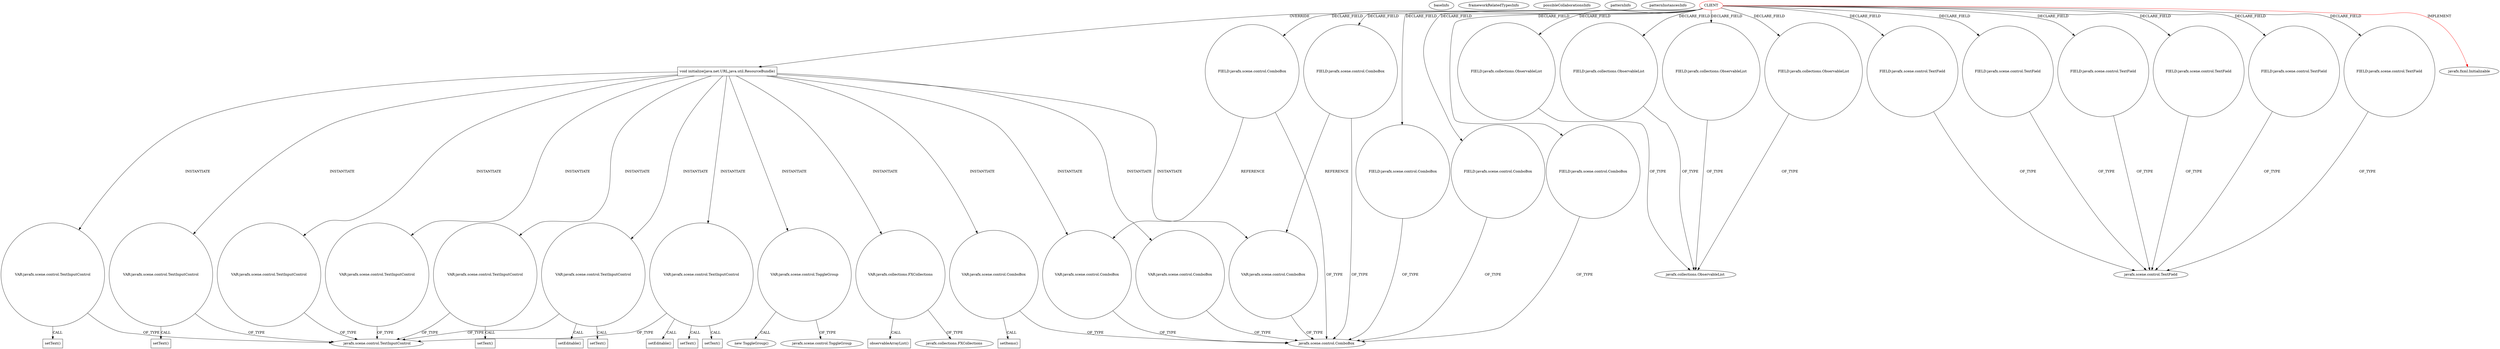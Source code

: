 digraph {
baseInfo[graphId=2550,category="pattern",isAnonymous=false,possibleRelation=false]
frameworkRelatedTypesInfo[0="javafx.fxml.Initializable"]
possibleCollaborationsInfo[]
patternInfo[frequency=2.0,patternRootClient=0]
patternInstancesInfo[0="bianconejo-CEFX~/bianconejo-CEFX/CEFX-master/src/cefx/CECommandeController.java~CECommandeController~2084",1="killjoy64-Scouting~/killjoy64-Scouting/Scouting-master/Robotics Scouting Client/src/org/petoskeypaladins/scouting/client/Controller.java~Controller~3456"]
295[label="new ToggleGroup()",vertexType="CONSTRUCTOR_CALL",isFrameworkType=false]
296[label="VAR:javafx.scene.control.ToggleGroup",vertexType="VARIABLE_EXPRESION",isFrameworkType=false,shape=circle]
104[label="void initialize(java.net.URL,java.util.ResourceBundle)",vertexType="OVERRIDING_METHOD_DECLARATION",isFrameworkType=false,shape=box]
0[label="CLIENT",vertexType="ROOT_CLIENT_CLASS_DECLARATION",isFrameworkType=false,color=red]
151[label="VAR:javafx.collections.FXCollections",vertexType="VARIABLE_EXPRESION",isFrameworkType=false,shape=circle]
62[label="FIELD:javafx.collections.ObservableList",vertexType="FIELD_DECLARATION",isFrameworkType=false,shape=circle]
3[label="javafx.collections.ObservableList",vertexType="FRAMEWORK_INTERFACE_TYPE",isFrameworkType=false]
40[label="FIELD:javafx.collections.ObservableList",vertexType="FIELD_DECLARATION",isFrameworkType=false,shape=circle]
46[label="FIELD:javafx.collections.ObservableList",vertexType="FIELD_DECLARATION",isFrameworkType=false,shape=circle]
2[label="FIELD:javafx.collections.ObservableList",vertexType="FIELD_DECLARATION",isFrameworkType=false,shape=circle]
146[label="VAR:javafx.scene.control.TextInputControl",vertexType="VARIABLE_EXPRESION",isFrameworkType=false,shape=circle]
126[label="VAR:javafx.scene.control.TextInputControl",vertexType="VARIABLE_EXPRESION",isFrameworkType=false,shape=circle]
141[label="VAR:javafx.scene.control.TextInputControl",vertexType="VARIABLE_EXPRESION",isFrameworkType=false,shape=circle]
131[label="VAR:javafx.scene.control.TextInputControl",vertexType="VARIABLE_EXPRESION",isFrameworkType=false,shape=circle]
136[label="VAR:javafx.scene.control.TextInputControl",vertexType="VARIABLE_EXPRESION",isFrameworkType=false,shape=circle]
244[label="VAR:javafx.scene.control.TextInputControl",vertexType="VARIABLE_EXPRESION",isFrameworkType=false,shape=circle]
123[label="VAR:javafx.scene.control.TextInputControl",vertexType="VARIABLE_EXPRESION",isFrameworkType=false,shape=circle]
297[label="javafx.scene.control.ToggleGroup",vertexType="FRAMEWORK_CLASS_TYPE",isFrameworkType=false]
125[label="javafx.scene.control.TextInputControl",vertexType="FRAMEWORK_CLASS_TYPE",isFrameworkType=false]
100[label="FIELD:javafx.scene.control.TextField",vertexType="FIELD_DECLARATION",isFrameworkType=false,shape=circle]
96[label="FIELD:javafx.scene.control.TextField",vertexType="FIELD_DECLARATION",isFrameworkType=false,shape=circle]
98[label="FIELD:javafx.scene.control.TextField",vertexType="FIELD_DECLARATION",isFrameworkType=false,shape=circle]
86[label="FIELD:javafx.scene.control.TextField",vertexType="FIELD_DECLARATION",isFrameworkType=false,shape=circle]
88[label="FIELD:javafx.scene.control.TextField",vertexType="FIELD_DECLARATION",isFrameworkType=false,shape=circle]
92[label="FIELD:javafx.scene.control.TextField",vertexType="FIELD_DECLARATION",isFrameworkType=false,shape=circle]
152[label="observableArrayList()",vertexType="INSIDE_CALL",isFrameworkType=false,shape=box]
1[label="javafx.fxml.Initializable",vertexType="FRAMEWORK_INTERFACE_TYPE",isFrameworkType=false]
38[label="FIELD:javafx.scene.control.ComboBox",vertexType="FIELD_DECLARATION",isFrameworkType=false,shape=circle]
31[label="javafx.scene.control.ComboBox",vertexType="FRAMEWORK_CLASS_TYPE",isFrameworkType=false]
32[label="FIELD:javafx.scene.control.ComboBox",vertexType="FIELD_DECLARATION",isFrameworkType=false,shape=circle]
36[label="FIELD:javafx.scene.control.ComboBox",vertexType="FIELD_DECLARATION",isFrameworkType=false,shape=circle]
34[label="FIELD:javafx.scene.control.ComboBox",vertexType="FIELD_DECLARATION",isFrameworkType=false,shape=circle]
30[label="FIELD:javafx.scene.control.ComboBox",vertexType="FIELD_DECLARATION",isFrameworkType=false,shape=circle]
262[label="setText()",vertexType="INSIDE_CALL",isFrameworkType=false,shape=box]
137[label="setText()",vertexType="INSIDE_CALL",isFrameworkType=false,shape=box]
213[label="setText()",vertexType="INSIDE_CALL",isFrameworkType=false,shape=box]
193[label="setText()",vertexType="INSIDE_CALL",isFrameworkType=false,shape=box]
209[label="setText()",vertexType="INSIDE_CALL",isFrameworkType=false,shape=box]
127[label="setText()",vertexType="INSIDE_CALL",isFrameworkType=false,shape=box]
85[label="javafx.scene.control.TextField",vertexType="FRAMEWORK_CLASS_TYPE",isFrameworkType=false]
288[label="setEditable()",vertexType="INSIDE_CALL",isFrameworkType=false,shape=box]
319[label="setEditable()",vertexType="INSIDE_CALL",isFrameworkType=false,shape=box]
154[label="VAR:javafx.scene.control.ComboBox",vertexType="VARIABLE_EXPRESION",isFrameworkType=false,shape=circle]
155[label="setItems()",vertexType="INSIDE_CALL",isFrameworkType=false,shape=box]
345[label="VAR:javafx.scene.control.ComboBox",vertexType="VARIABLE_EXPRESION",isFrameworkType=false,shape=circle]
254[label="VAR:javafx.scene.control.ComboBox",vertexType="VARIABLE_EXPRESION",isFrameworkType=false,shape=circle]
160[label="VAR:javafx.scene.control.ComboBox",vertexType="VARIABLE_EXPRESION",isFrameworkType=false,shape=circle]
153[label="javafx.collections.FXCollections",vertexType="FRAMEWORK_CLASS_TYPE",isFrameworkType=false]
46->3[label="OF_TYPE"]
30->31[label="OF_TYPE"]
62->3[label="OF_TYPE"]
104->123[label="INSTANTIATE"]
141->125[label="OF_TYPE"]
100->85[label="OF_TYPE"]
136->125[label="OF_TYPE"]
123->125[label="OF_TYPE"]
254->31[label="OF_TYPE"]
0->1[label="IMPLEMENT",color=red]
0->86[label="DECLARE_FIELD"]
104->160[label="INSTANTIATE"]
32->31[label="OF_TYPE"]
34->31[label="OF_TYPE"]
104->131[label="INSTANTIATE"]
0->36[label="DECLARE_FIELD"]
123->213[label="CALL"]
131->125[label="OF_TYPE"]
0->100[label="DECLARE_FIELD"]
151->152[label="CALL"]
136->137[label="CALL"]
126->127[label="CALL"]
0->32[label="DECLARE_FIELD"]
0->88[label="DECLARE_FIELD"]
92->85[label="OF_TYPE"]
123->209[label="CALL"]
32->254[label="REFERENCE"]
154->155[label="CALL"]
104->345[label="INSTANTIATE"]
0->38[label="DECLARE_FIELD"]
146->125[label="OF_TYPE"]
98->85[label="OF_TYPE"]
104->141[label="INSTANTIATE"]
36->31[label="OF_TYPE"]
2->3[label="OF_TYPE"]
244->262[label="CALL"]
0->104[label="OVERRIDE"]
296->297[label="OF_TYPE"]
38->345[label="REFERENCE"]
151->153[label="OF_TYPE"]
0->98[label="DECLARE_FIELD"]
126->125[label="OF_TYPE"]
123->288[label="CALL"]
0->96[label="DECLARE_FIELD"]
0->2[label="DECLARE_FIELD"]
104->244[label="INSTANTIATE"]
104->136[label="INSTANTIATE"]
88->85[label="OF_TYPE"]
104->154[label="INSTANTIATE"]
0->62[label="DECLARE_FIELD"]
104->254[label="INSTANTIATE"]
146->193[label="CALL"]
154->31[label="OF_TYPE"]
0->30[label="DECLARE_FIELD"]
0->46[label="DECLARE_FIELD"]
104->126[label="INSTANTIATE"]
104->151[label="INSTANTIATE"]
244->125[label="OF_TYPE"]
0->92[label="DECLARE_FIELD"]
86->85[label="OF_TYPE"]
40->3[label="OF_TYPE"]
96->85[label="OF_TYPE"]
0->40[label="DECLARE_FIELD"]
104->296[label="INSTANTIATE"]
296->295[label="CALL"]
345->31[label="OF_TYPE"]
0->34[label="DECLARE_FIELD"]
146->319[label="CALL"]
38->31[label="OF_TYPE"]
160->31[label="OF_TYPE"]
104->146[label="INSTANTIATE"]
}
